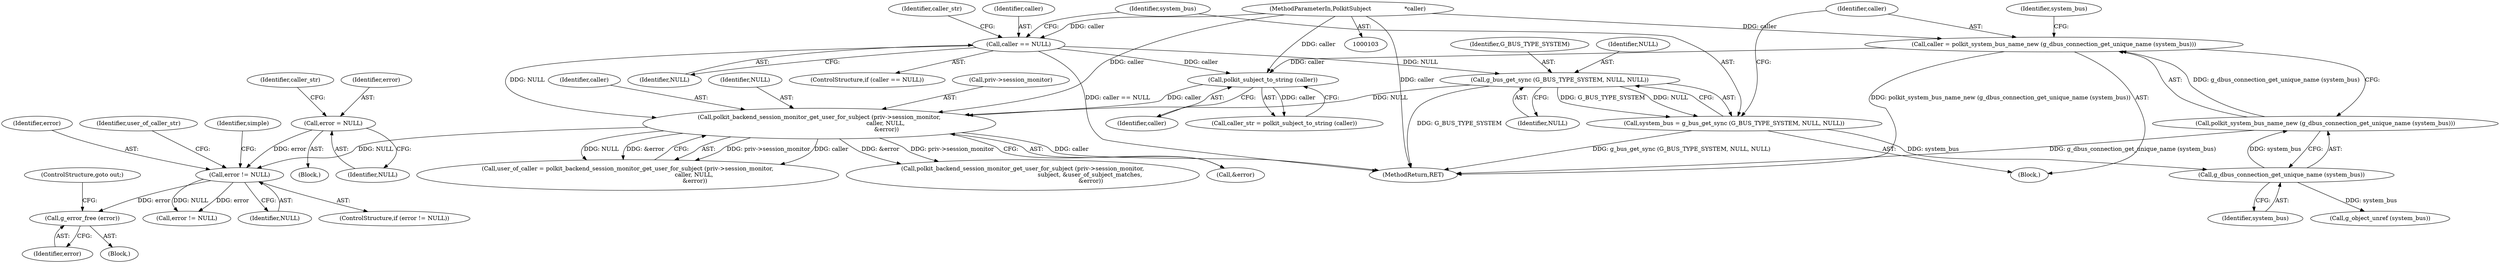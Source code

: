 digraph "0_polkit_bc7ffad53643a9c80231fc41f5582d6a8931c32c_0@API" {
"1000219" [label="(Call,g_error_free (error))"];
"1000211" [label="(Call,error != NULL)"];
"1000136" [label="(Call,error = NULL)"];
"1000202" [label="(Call,polkit_backend_session_monitor_get_user_for_subject (priv->session_monitor,\n                                                                        caller, NULL,\n                                                                         &error))"];
"1000189" [label="(Call,polkit_subject_to_string (caller))"];
"1000180" [label="(Call,caller = polkit_system_bus_name_new (g_dbus_connection_get_unique_name (system_bus)))"];
"1000182" [label="(Call,polkit_system_bus_name_new (g_dbus_connection_get_unique_name (system_bus)))"];
"1000183" [label="(Call,g_dbus_connection_get_unique_name (system_bus))"];
"1000174" [label="(Call,system_bus = g_bus_get_sync (G_BUS_TYPE_SYSTEM, NULL, NULL))"];
"1000176" [label="(Call,g_bus_get_sync (G_BUS_TYPE_SYSTEM, NULL, NULL))"];
"1000169" [label="(Call,caller == NULL)"];
"1000105" [label="(MethodParameterIn,PolkitSubject                  *caller)"];
"1000168" [label="(ControlStructure,if (caller == NULL))"];
"1000220" [label="(Identifier,error)"];
"1000189" [label="(Call,polkit_subject_to_string (caller))"];
"1000138" [label="(Identifier,NULL)"];
"1000190" [label="(Identifier,caller)"];
"1000234" [label="(Call,polkit_backend_session_monitor_get_user_for_subject (priv->session_monitor,\n                                                                         subject, &user_of_subject_matches,\n                                                                          &error))"];
"1000185" [label="(Call,g_object_unref (system_bus))"];
"1000175" [label="(Identifier,system_bus)"];
"1000208" [label="(Call,&error)"];
"1000176" [label="(Call,g_bus_get_sync (G_BUS_TYPE_SYSTEM, NULL, NULL))"];
"1000182" [label="(Call,polkit_system_bus_name_new (g_dbus_connection_get_unique_name (system_bus)))"];
"1000203" [label="(Call,priv->session_monitor)"];
"1000169" [label="(Call,caller == NULL)"];
"1000216" [label="(Identifier,simple)"];
"1000179" [label="(Identifier,NULL)"];
"1000211" [label="(Call,error != NULL)"];
"1000113" [label="(Block,)"];
"1000174" [label="(Call,system_bus = g_bus_get_sync (G_BUS_TYPE_SYSTEM, NULL, NULL))"];
"1000171" [label="(Identifier,NULL)"];
"1000206" [label="(Identifier,caller)"];
"1000170" [label="(Identifier,caller)"];
"1000140" [label="(Identifier,caller_str)"];
"1000202" [label="(Call,polkit_backend_session_monitor_get_user_for_subject (priv->session_monitor,\n                                                                        caller, NULL,\n                                                                         &error))"];
"1000187" [label="(Call,caller_str = polkit_subject_to_string (caller))"];
"1000200" [label="(Call,user_of_caller = polkit_backend_session_monitor_get_user_for_subject (priv->session_monitor,\n                                                                        caller, NULL,\n                                                                         &error))"];
"1000178" [label="(Identifier,NULL)"];
"1000213" [label="(Identifier,NULL)"];
"1000219" [label="(Call,g_error_free (error))"];
"1000180" [label="(Call,caller = polkit_system_bus_name_new (g_dbus_connection_get_unique_name (system_bus)))"];
"1000181" [label="(Identifier,caller)"];
"1000244" [label="(Call,error != NULL)"];
"1000186" [label="(Identifier,system_bus)"];
"1000177" [label="(Identifier,G_BUS_TYPE_SYSTEM)"];
"1000137" [label="(Identifier,error)"];
"1000212" [label="(Identifier,error)"];
"1000221" [label="(ControlStructure,goto out;)"];
"1000207" [label="(Identifier,NULL)"];
"1000319" [label="(MethodReturn,RET)"];
"1000105" [label="(MethodParameterIn,PolkitSubject                  *caller)"];
"1000184" [label="(Identifier,system_bus)"];
"1000223" [label="(Identifier,user_of_caller_str)"];
"1000210" [label="(ControlStructure,if (error != NULL))"];
"1000136" [label="(Call,error = NULL)"];
"1000183" [label="(Call,g_dbus_connection_get_unique_name (system_bus))"];
"1000214" [label="(Block,)"];
"1000188" [label="(Identifier,caller_str)"];
"1000172" [label="(Block,)"];
"1000219" -> "1000214"  [label="AST: "];
"1000219" -> "1000220"  [label="CFG: "];
"1000220" -> "1000219"  [label="AST: "];
"1000221" -> "1000219"  [label="CFG: "];
"1000211" -> "1000219"  [label="DDG: error"];
"1000211" -> "1000210"  [label="AST: "];
"1000211" -> "1000213"  [label="CFG: "];
"1000212" -> "1000211"  [label="AST: "];
"1000213" -> "1000211"  [label="AST: "];
"1000216" -> "1000211"  [label="CFG: "];
"1000223" -> "1000211"  [label="CFG: "];
"1000136" -> "1000211"  [label="DDG: error"];
"1000202" -> "1000211"  [label="DDG: NULL"];
"1000211" -> "1000244"  [label="DDG: error"];
"1000211" -> "1000244"  [label="DDG: NULL"];
"1000136" -> "1000113"  [label="AST: "];
"1000136" -> "1000138"  [label="CFG: "];
"1000137" -> "1000136"  [label="AST: "];
"1000138" -> "1000136"  [label="AST: "];
"1000140" -> "1000136"  [label="CFG: "];
"1000202" -> "1000200"  [label="AST: "];
"1000202" -> "1000208"  [label="CFG: "];
"1000203" -> "1000202"  [label="AST: "];
"1000206" -> "1000202"  [label="AST: "];
"1000207" -> "1000202"  [label="AST: "];
"1000208" -> "1000202"  [label="AST: "];
"1000200" -> "1000202"  [label="CFG: "];
"1000202" -> "1000319"  [label="DDG: caller"];
"1000202" -> "1000200"  [label="DDG: priv->session_monitor"];
"1000202" -> "1000200"  [label="DDG: caller"];
"1000202" -> "1000200"  [label="DDG: NULL"];
"1000202" -> "1000200"  [label="DDG: &error"];
"1000189" -> "1000202"  [label="DDG: caller"];
"1000105" -> "1000202"  [label="DDG: caller"];
"1000176" -> "1000202"  [label="DDG: NULL"];
"1000169" -> "1000202"  [label="DDG: NULL"];
"1000202" -> "1000234"  [label="DDG: priv->session_monitor"];
"1000202" -> "1000234"  [label="DDG: &error"];
"1000189" -> "1000187"  [label="AST: "];
"1000189" -> "1000190"  [label="CFG: "];
"1000190" -> "1000189"  [label="AST: "];
"1000187" -> "1000189"  [label="CFG: "];
"1000189" -> "1000187"  [label="DDG: caller"];
"1000180" -> "1000189"  [label="DDG: caller"];
"1000169" -> "1000189"  [label="DDG: caller"];
"1000105" -> "1000189"  [label="DDG: caller"];
"1000180" -> "1000172"  [label="AST: "];
"1000180" -> "1000182"  [label="CFG: "];
"1000181" -> "1000180"  [label="AST: "];
"1000182" -> "1000180"  [label="AST: "];
"1000186" -> "1000180"  [label="CFG: "];
"1000180" -> "1000319"  [label="DDG: polkit_system_bus_name_new (g_dbus_connection_get_unique_name (system_bus))"];
"1000182" -> "1000180"  [label="DDG: g_dbus_connection_get_unique_name (system_bus)"];
"1000105" -> "1000180"  [label="DDG: caller"];
"1000182" -> "1000183"  [label="CFG: "];
"1000183" -> "1000182"  [label="AST: "];
"1000182" -> "1000319"  [label="DDG: g_dbus_connection_get_unique_name (system_bus)"];
"1000183" -> "1000182"  [label="DDG: system_bus"];
"1000183" -> "1000184"  [label="CFG: "];
"1000184" -> "1000183"  [label="AST: "];
"1000174" -> "1000183"  [label="DDG: system_bus"];
"1000183" -> "1000185"  [label="DDG: system_bus"];
"1000174" -> "1000172"  [label="AST: "];
"1000174" -> "1000176"  [label="CFG: "];
"1000175" -> "1000174"  [label="AST: "];
"1000176" -> "1000174"  [label="AST: "];
"1000181" -> "1000174"  [label="CFG: "];
"1000174" -> "1000319"  [label="DDG: g_bus_get_sync (G_BUS_TYPE_SYSTEM, NULL, NULL)"];
"1000176" -> "1000174"  [label="DDG: G_BUS_TYPE_SYSTEM"];
"1000176" -> "1000174"  [label="DDG: NULL"];
"1000176" -> "1000179"  [label="CFG: "];
"1000177" -> "1000176"  [label="AST: "];
"1000178" -> "1000176"  [label="AST: "];
"1000179" -> "1000176"  [label="AST: "];
"1000176" -> "1000319"  [label="DDG: G_BUS_TYPE_SYSTEM"];
"1000169" -> "1000176"  [label="DDG: NULL"];
"1000169" -> "1000168"  [label="AST: "];
"1000169" -> "1000171"  [label="CFG: "];
"1000170" -> "1000169"  [label="AST: "];
"1000171" -> "1000169"  [label="AST: "];
"1000175" -> "1000169"  [label="CFG: "];
"1000188" -> "1000169"  [label="CFG: "];
"1000169" -> "1000319"  [label="DDG: caller == NULL"];
"1000105" -> "1000169"  [label="DDG: caller"];
"1000105" -> "1000103"  [label="AST: "];
"1000105" -> "1000319"  [label="DDG: caller"];
}
